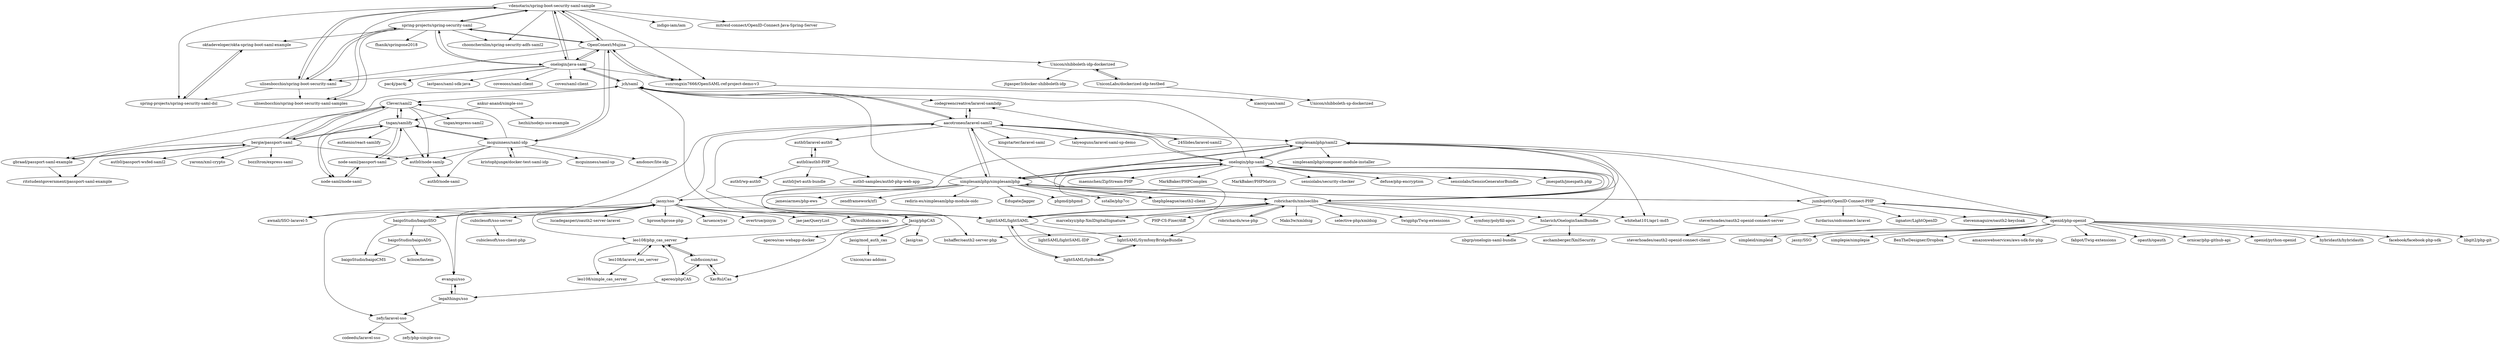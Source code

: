 digraph G {
"oktadeveloper/okta-spring-boot-saml-example" -> "spring-projects/spring-security-saml-dsl"
"spring-projects/spring-security-saml" -> "vdenotaris/spring-boot-security-saml-sample"
"spring-projects/spring-security-saml" -> "OpenConext/Mujina"
"spring-projects/spring-security-saml" -> "ulisesbocchio/spring-boot-security-saml"
"spring-projects/spring-security-saml" -> "onelogin/java-saml"
"spring-projects/spring-security-saml" -> "ulisesbocchio/spring-boot-security-saml-samples"
"spring-projects/spring-security-saml" -> "fhanik/springone2018"
"spring-projects/spring-security-saml" -> "oktadeveloper/okta-spring-boot-saml-example"
"spring-projects/spring-security-saml" -> "choonchernlim/spring-security-adfs-saml2"
"openid/php-openid" -> "jumbojett/OpenID-Connect-PHP"
"openid/php-openid" -> "opauth/opauth" ["e"=1]
"openid/php-openid" -> "ornicar/php-github-api" ["e"=1]
"openid/php-openid" -> "openid/python-openid" ["e"=1]
"openid/php-openid" -> "hybridauth/hybridauth" ["e"=1]
"openid/php-openid" -> "simplesamlphp/saml2"
"openid/php-openid" -> "facebook/facebook-php-sdk" ["e"=1]
"openid/php-openid" -> "libgit2/php-git" ["e"=1]
"openid/php-openid" -> "bshaffer/oauth2-server-php" ["e"=1]
"openid/php-openid" -> "simpleid/simpleid"
"openid/php-openid" -> "jasny/SSO"
"openid/php-openid" -> "simplepie/simplepie" ["e"=1]
"openid/php-openid" -> "BenTheDesigner/Dropbox" ["e"=1]
"openid/php-openid" -> "amazonwebservices/aws-sdk-for-php" ["e"=1]
"openid/php-openid" -> "fabpot/Twig-extensions" ["e"=1]
"hslavich/OneloginSamlBundle" -> "aschamberger/XmlSecurity" ["e"=1]
"hslavich/OneloginSamlBundle" -> "nbgrp/onelogin-saml-bundle"
"mcguinness/saml-idp" -> "kristophjunge/docker-test-saml-idp"
"mcguinness/saml-idp" -> "auth0/node-samlp"
"mcguinness/saml-idp" -> "mcguinness/saml-sp"
"mcguinness/saml-idp" -> "tngan/samlify"
"mcguinness/saml-idp" -> "OpenConext/Mujina"
"mcguinness/saml-idp" -> "amdonov/lite-idp" ["e"=1]
"mcguinness/saml-idp" -> "node-saml/passport-saml"
"mcguinness/saml-idp" -> "Clever/saml2"
"mcguinness/saml-idp" -> "auth0/node-saml"
"auth0/auth0-PHP" -> "auth0/laravel-auth0"
"auth0/auth0-PHP" -> "auth0/jwt-auth-bundle"
"auth0/auth0-PHP" -> "auth0-samples/auth0-php-web-app"
"auth0/auth0-PHP" -> "auth0/wp-auth0"
"auth0/laravel-auth0" -> "auth0/auth0-PHP"
"tngan/samlify" -> "Clever/saml2"
"tngan/samlify" -> "authenio/react-samlify"
"tngan/samlify" -> "node-saml/passport-saml"
"tngan/samlify" -> "node-saml/node-saml"
"tngan/samlify" -> "mcguinness/saml-idp"
"tngan/samlify" -> "bergie/passport-saml"
"tngan/samlify" -> "auth0/node-samlp"
"OpenConext/Mujina" -> "sunrongxin7666/OpenSAML-ref-project-demo-v3"
"OpenConext/Mujina" -> "spring-projects/spring-security-saml"
"OpenConext/Mujina" -> "vdenotaris/spring-boot-security-saml-sample"
"OpenConext/Mujina" -> "onelogin/java-saml"
"OpenConext/Mujina" -> "ulisesbocchio/spring-boot-security-saml"
"OpenConext/Mujina" -> "mcguinness/saml-idp"
"OpenConext/Mujina" -> "Unicon/shibboleth-idp-dockerized"
"onelogin/java-saml" -> "OpenConext/Mujina"
"onelogin/java-saml" -> "spring-projects/spring-security-saml"
"onelogin/java-saml" -> "lastpass/saml-sdk-java"
"onelogin/java-saml" -> "vdenotaris/spring-boot-security-saml-sample"
"onelogin/java-saml" -> "coveooss/saml-client"
"onelogin/java-saml" -> "sunrongxin7666/OpenSAML-ref-project-demo-v3"
"onelogin/java-saml" -> "pac4j/pac4j" ["e"=1]
"onelogin/java-saml" -> "jch/saml"
"onelogin/java-saml" -> "coveo/saml-client"
"onelogin/java-saml" -> "ulisesbocchio/spring-boot-security-saml"
"baigoStudio/baigoADS" -> "baigoStudio/baigoCMS"
"baigoStudio/baigoADS" -> "kcloze/fastem"
"sunrongxin7666/OpenSAML-ref-project-demo-v3" -> "xiaosiyuan/saml"
"sunrongxin7666/OpenSAML-ref-project-demo-v3" -> "OpenConext/Mujina"
"kristophjunge/docker-test-saml-idp" -> "mcguinness/saml-idp"
"jasny/sso" -> "baigoStudio/baigoSSO"
"jasny/sso" -> "evangui/sso"
"jasny/sso" -> "cubiclesoft/sso-server"
"jasny/sso" -> "bshaffer/oauth2-server-php" ["e"=1]
"jasny/sso" -> "aacotroneo/laravel-saml2"
"jasny/sso" -> "zefy/laravel-sso"
"jasny/sso" -> "Jasig/phpCAS"
"jasny/sso" -> "lucadegasperi/oauth2-server-laravel" ["e"=1]
"jasny/sso" -> "leo108/php_cas_server"
"jasny/sso" -> "hprose/hprose-php" ["e"=1]
"jasny/sso" -> "awnali/SSO-laravel-5"
"jasny/sso" -> "laruence/yar" ["e"=1]
"jasny/sso" -> "overtrue/pinyin" ["e"=1]
"jasny/sso" -> "jae-jae/QueryList" ["e"=1]
"jasny/sso" -> "0k/multidomain-sso"
"vdenotaris/spring-boot-security-saml-sample" -> "spring-projects/spring-security-saml"
"vdenotaris/spring-boot-security-saml-sample" -> "ulisesbocchio/spring-boot-security-saml"
"vdenotaris/spring-boot-security-saml-sample" -> "OpenConext/Mujina"
"vdenotaris/spring-boot-security-saml-sample" -> "onelogin/java-saml"
"vdenotaris/spring-boot-security-saml-sample" -> "ulisesbocchio/spring-boot-security-saml-samples"
"vdenotaris/spring-boot-security-saml-sample" -> "choonchernlim/spring-security-adfs-saml2"
"vdenotaris/spring-boot-security-saml-sample" -> "sunrongxin7666/OpenSAML-ref-project-demo-v3"
"vdenotaris/spring-boot-security-saml-sample" -> "indigo-iam/iam"
"vdenotaris/spring-boot-security-saml-sample" -> "mitreid-connect/OpenID-Connect-Java-Spring-Server" ["e"=1]
"vdenotaris/spring-boot-security-saml-sample" -> "spring-projects/spring-security-saml-dsl"
"Jasig/phpCAS" -> "Jasig/mod_auth_cas"
"Jasig/phpCAS" -> "XavRsl/Cas"
"Jasig/phpCAS" -> "leo108/php_cas_server"
"Jasig/phpCAS" -> "Jasig/cas" ["e"=1]
"Jasig/phpCAS" -> "apereo/cas-webapp-docker" ["e"=1]
"evangui/sso" -> "legalthings/sso"
"onelogin/php-saml" -> "aacotroneo/laravel-saml2"
"onelogin/php-saml" -> "simplesamlphp/simplesamlphp"
"onelogin/php-saml" -> "hslavich/OneloginSamlBundle"
"onelogin/php-saml" -> "robrichards/xmlseclibs"
"onelogin/php-saml" -> "simplesamlphp/saml2"
"onelogin/php-saml" -> "maennchen/ZipStream-PHP" ["e"=1]
"onelogin/php-saml" -> "lightSAML/lightSAML"
"onelogin/php-saml" -> "jch/saml"
"onelogin/php-saml" -> "MarkBaker/PHPComplex" ["e"=1]
"onelogin/php-saml" -> "MarkBaker/PHPMatrix" ["e"=1]
"onelogin/php-saml" -> "sensiolabs/security-checker" ["e"=1]
"onelogin/php-saml" -> "defuse/php-encryption" ["e"=1]
"onelogin/php-saml" -> "thephpleague/oauth2-client" ["e"=1]
"onelogin/php-saml" -> "sensiolabs/SensioGeneratorBundle" ["e"=1]
"onelogin/php-saml" -> "jmespath/jmespath.php" ["e"=1]
"UniconLabs/dockerized-idp-testbed" -> "Unicon/shibboleth-idp-dockerized"
"UniconLabs/dockerized-idp-testbed" -> "Unicon/shibboleth-sp-dockerized"
"lightSAML/lightSAML" -> "lightSAML/SymfonyBridgeBundle"
"lightSAML/lightSAML" -> "lightSAML/SpBundle"
"lightSAML/lightSAML" -> "lightSAML/lightSAML-IDP"
"lightSAML/lightSAML" -> "robrichards/xmlseclibs"
"ankur-anand/simple-sso" -> "tngan/samlify"
"ankur-anand/simple-sso" -> "hezhii/nodejs-sso-example"
"apereo/phpCAS" -> "subfission/cas"
"apereo/phpCAS" -> "leo108/php_cas_server"
"apereo/phpCAS" -> "legalthings/sso"
"jumbojett/OpenID-Connect-PHP" -> "stevenmaguire/oauth2-keycloak"
"jumbojett/OpenID-Connect-PHP" -> "steverhoades/oauth2-openid-connect-server"
"jumbojett/OpenID-Connect-PHP" -> "openid/php-openid"
"jumbojett/OpenID-Connect-PHP" -> "furdarius/oidconnect-laravel"
"jumbojett/OpenID-Connect-PHP" -> "iignatov/LightOpenID"
"jumbojett/OpenID-Connect-PHP" -> "simplesamlphp/saml2"
"jumbojett/OpenID-Connect-PHP" -> "simplesamlphp/simplesamlphp"
"aacotroneo/laravel-saml2" -> "onelogin/php-saml"
"aacotroneo/laravel-saml2" -> "codegreencreative/laravel-samlidp"
"aacotroneo/laravel-saml2" -> "kingstarter/laravel-saml"
"aacotroneo/laravel-saml2" -> "jch/saml"
"aacotroneo/laravel-saml2" -> "24Slides/laravel-saml2"
"aacotroneo/laravel-saml2" -> "taiyeoguns/laravel-saml-sp-demo"
"aacotroneo/laravel-saml2" -> "awnali/SSO-laravel-5"
"aacotroneo/laravel-saml2" -> "robrichards/xmlseclibs"
"aacotroneo/laravel-saml2" -> "lightSAML/lightSAML"
"aacotroneo/laravel-saml2" -> "auth0/laravel-auth0"
"aacotroneo/laravel-saml2" -> "simplesamlphp/simplesamlphp"
"aacotroneo/laravel-saml2" -> "simplesamlphp/saml2"
"simplesamlphp/simplesamlphp" -> "simplesamlphp/saml2"
"simplesamlphp/simplesamlphp" -> "onelogin/php-saml"
"simplesamlphp/simplesamlphp" -> "robrichards/xmlseclibs"
"simplesamlphp/simplesamlphp" -> "aacotroneo/laravel-saml2"
"simplesamlphp/simplesamlphp" -> "rediris-es/simplesamlphp-module-oidc"
"simplesamlphp/simplesamlphp" -> "jch/saml"
"simplesamlphp/simplesamlphp" -> "jumbojett/OpenID-Connect-PHP"
"simplesamlphp/simplesamlphp" -> "thephpleague/oauth2-client" ["e"=1]
"simplesamlphp/simplesamlphp" -> "Edugate/Jagger"
"simplesamlphp/simplesamlphp" -> "phpmd/phpmd" ["e"=1]
"simplesamlphp/simplesamlphp" -> "sstalle/php7cc" ["e"=1]
"simplesamlphp/simplesamlphp" -> "Jasig/phpCAS"
"simplesamlphp/simplesamlphp" -> "jasny/sso"
"simplesamlphp/simplesamlphp" -> "jamesiarmes/php-ews" ["e"=1]
"simplesamlphp/simplesamlphp" -> "zendframework/zf1" ["e"=1]
"baigoStudio/baigoSSO" -> "evangui/sso"
"baigoStudio/baigoSSO" -> "baigoStudio/baigoADS"
"baigoStudio/baigoSSO" -> "baigoStudio/baigoCMS"
"baigoStudio/baigoSSO" -> "jasny/sso"
"robrichards/xmlseclibs" -> "robrichards/wse-php"
"robrichards/xmlseclibs" -> "Maks3w/xmldsig"
"robrichards/xmlseclibs" -> "lightSAML/lightSAML"
"robrichards/xmlseclibs" -> "onelogin/php-saml"
"robrichards/xmlseclibs" -> "simplesamlphp/saml2"
"robrichards/xmlseclibs" -> "selective-php/xmldsig"
"robrichards/xmlseclibs" -> "hslavich/OneloginSamlBundle"
"robrichards/xmlseclibs" -> "lightSAML/SymfonyBridgeBundle"
"robrichards/xmlseclibs" -> "whitehat101/apr1-md5"
"robrichards/xmlseclibs" -> "twigphp/Twig-extensions" ["e"=1]
"robrichards/xmlseclibs" -> "symfony/polyfill-apcu" ["e"=1]
"robrichards/xmlseclibs" -> "marcelxyz/php-XmlDigitalSignature"
"robrichards/xmlseclibs" -> "PHP-CS-Fixer/diff" ["e"=1]
"bergie/passport-saml" -> "gbraad/passport-saml-example"
"bergie/passport-saml" -> "bozzltron/express-saml"
"bergie/passport-saml" -> "Clever/saml2"
"bergie/passport-saml" -> "tngan/samlify"
"bergie/passport-saml" -> "auth0/passport-wsfed-saml2"
"bergie/passport-saml" -> "ritstudentgovernment/passport-saml-example"
"bergie/passport-saml" -> "auth0/node-samlp"
"bergie/passport-saml" -> "jch/saml"
"bergie/passport-saml" -> "yaronn/xml-crypto" ["e"=1]
"spring-projects/spring-security-saml-dsl" -> "oktadeveloper/okta-spring-boot-saml-example"
"leo108/php_cas_server" -> "leo108/laravel_cas_server"
"leo108/php_cas_server" -> "leo108/simple_cas_server"
"leo108/php_cas_server" -> "subfission/cas"
"jch/saml" -> "aacotroneo/laravel-saml2"
"jch/saml" -> "Clever/saml2"
"jch/saml" -> "lightSAML/lightSAML"
"jch/saml" -> "codegreencreative/laravel-samlidp"
"jch/saml" -> "onelogin/java-saml"
"gbraad/passport-saml-example" -> "ritstudentgovernment/passport-saml-example"
"gbraad/passport-saml-example" -> "bergie/passport-saml"
"leo108/laravel_cas_server" -> "leo108/php_cas_server"
"leo108/laravel_cas_server" -> "leo108/simple_cas_server"
"subfission/cas" -> "XavRsl/Cas"
"subfission/cas" -> "leo108/php_cas_server"
"subfission/cas" -> "apereo/phpCAS"
"Unicon/shibboleth-idp-dockerized" -> "UniconLabs/dockerized-idp-testbed"
"Unicon/shibboleth-idp-dockerized" -> "jtgasper3/docker-shibboleth-idp"
"ulisesbocchio/spring-boot-security-saml" -> "vdenotaris/spring-boot-security-saml-sample"
"ulisesbocchio/spring-boot-security-saml" -> "ulisesbocchio/spring-boot-security-saml-samples"
"ulisesbocchio/spring-boot-security-saml" -> "spring-projects/spring-security-saml"
"ulisesbocchio/spring-boot-security-saml" -> "spring-projects/spring-security-saml-dsl"
"simplesamlphp/saml2" -> "simplesamlphp/simplesamlphp"
"simplesamlphp/saml2" -> "whitehat101/apr1-md5"
"simplesamlphp/saml2" -> "simplesamlphp/composer-module-installer"
"simplesamlphp/saml2" -> "robrichards/xmlseclibs"
"simplesamlphp/saml2" -> "onelogin/php-saml"
"simplesamlphp/saml2" -> "lightSAML/lightSAML"
"auth0/node-samlp" -> "auth0/node-saml"
"XavRsl/Cas" -> "subfission/cas"
"Clever/saml2" -> "tngan/samlify"
"Clever/saml2" -> "auth0/node-samlp"
"Clever/saml2" -> "tngan/express-saml2"
"Clever/saml2" -> "bergie/passport-saml"
"Clever/saml2" -> "gbraad/passport-saml-example"
"Clever/saml2" -> "node-saml/node-saml"
"node-saml/node-saml" -> "node-saml/passport-saml"
"node-saml/passport-saml" -> "node-saml/node-saml"
"node-saml/passport-saml" -> "tngan/samlify"
"codegreencreative/laravel-samlidp" -> "aacotroneo/laravel-saml2"
"steverhoades/oauth2-openid-connect-server" -> "steverhoades/oauth2-openid-connect-client"
"robrichards/wse-php" -> "robrichards/xmlseclibs"
"cubiclesoft/sso-server" -> "cubiclesoft/sso-client-php"
"Jasig/mod_auth_cas" -> "Unicon/cas-addons" ["e"=1]
"24Slides/laravel-saml2" -> "codegreencreative/laravel-samlidp"
"lightSAML/SpBundle" -> "lightSAML/SymfonyBridgeBundle"
"lightSAML/SpBundle" -> "lightSAML/lightSAML"
"lightSAML/SymfonyBridgeBundle" -> "lightSAML/SpBundle"
"legalthings/sso" -> "evangui/sso"
"legalthings/sso" -> "zefy/laravel-sso"
"zefy/laravel-sso" -> "codeedu/laravel-sso"
"zefy/laravel-sso" -> "zefy/php-simple-sso"
"oktadeveloper/okta-spring-boot-saml-example" ["l"="-28.98,-42.223"]
"spring-projects/spring-security-saml-dsl" ["l"="-28.964,-42.215"]
"spring-projects/spring-security-saml" ["l"="-28.942,-42.236"]
"vdenotaris/spring-boot-security-saml-sample" ["l"="-28.94,-42.218"]
"OpenConext/Mujina" ["l"="-28.91,-42.246"]
"ulisesbocchio/spring-boot-security-saml" ["l"="-28.925,-42.226"]
"onelogin/java-saml" ["l"="-28.898,-42.215"]
"ulisesbocchio/spring-boot-security-saml-samples" ["l"="-28.96,-42.226"]
"fhanik/springone2018" ["l"="-28.966,-42.252"]
"choonchernlim/spring-security-adfs-saml2" ["l"="-28.969,-42.237"]
"openid/php-openid" ["l"="-28.806,-42.046"]
"jumbojett/OpenID-Connect-PHP" ["l"="-28.79,-42.066"]
"opauth/opauth" ["l"="-24.22,-42.837"]
"ornicar/php-github-api" ["l"="-24.131,-42.545"]
"openid/python-openid" ["l"="26.663,1.988"]
"hybridauth/hybridauth" ["l"="-28.106,-41.082"]
"simplesamlphp/saml2" ["l"="-28.774,-42.109"]
"facebook/facebook-php-sdk" ["l"="-28.201,-41.214"]
"libgit2/php-git" ["l"="-24.263,-42.674"]
"bshaffer/oauth2-server-php" ["l"="-27.98,-41.224"]
"simpleid/simpleid" ["l"="-28.845,-42.031"]
"jasny/SSO" ["l"="-28.794,-42.014"]
"simplepie/simplepie" ["l"="-29.857,-20.83"]
"BenTheDesigner/Dropbox" ["l"="-28.382,-41.176"]
"amazonwebservices/aws-sdk-for-php" ["l"="-28.293,-41.152"]
"fabpot/Twig-extensions" ["l"="-24.012,-42.716"]
"hslavich/OneloginSamlBundle" ["l"="-28.73,-42.163"]
"aschamberger/XmlSecurity" ["l"="-28.158,-40.683"]
"nbgrp/onelogin-saml-bundle" ["l"="-28.714,-42.182"]
"mcguinness/saml-idp" ["l"="-28.861,-42.273"]
"kristophjunge/docker-test-saml-idp" ["l"="-28.885,-42.291"]
"auth0/node-samlp" ["l"="-28.833,-42.258"]
"mcguinness/saml-sp" ["l"="-28.865,-42.302"]
"tngan/samlify" ["l"="-28.817,-42.277"]
"amdonov/lite-idp" ["l"="-15.352,-2.653"]
"node-saml/passport-saml" ["l"="-28.834,-42.294"]
"Clever/saml2" ["l"="-28.81,-42.255"]
"auth0/node-saml" ["l"="-28.858,-42.254"]
"auth0/auth0-PHP" ["l"="-28.924,-42.084"]
"auth0/laravel-auth0" ["l"="-28.881,-42.098"]
"auth0/jwt-auth-bundle" ["l"="-28.962,-42.075"]
"auth0-samples/auth0-php-web-app" ["l"="-28.952,-42.095"]
"auth0/wp-auth0" ["l"="-28.941,-42.058"]
"authenio/react-samlify" ["l"="-28.791,-42.299"]
"node-saml/node-saml" ["l"="-28.813,-42.291"]
"bergie/passport-saml" ["l"="-28.79,-42.242"]
"sunrongxin7666/OpenSAML-ref-project-demo-v3" ["l"="-28.928,-42.247"]
"Unicon/shibboleth-idp-dockerized" ["l"="-28.957,-42.289"]
"lastpass/saml-sdk-java" ["l"="-28.921,-42.193"]
"coveooss/saml-client" ["l"="-28.898,-42.188"]
"pac4j/pac4j" ["l"="9.4,21.332"]
"jch/saml" ["l"="-28.811,-42.175"]
"coveo/saml-client" ["l"="-28.873,-42.204"]
"baigoStudio/baigoADS" ["l"="-28.588,-42.122"]
"baigoStudio/baigoCMS" ["l"="-28.584,-42.106"]
"kcloze/fastem" ["l"="-28.568,-42.133"]
"xiaosiyuan/saml" ["l"="-28.942,-42.266"]
"jasny/sso" ["l"="-28.672,-42.085"]
"baigoStudio/baigoSSO" ["l"="-28.623,-42.098"]
"evangui/sso" ["l"="-28.623,-42.072"]
"cubiclesoft/sso-server" ["l"="-28.649,-42.065"]
"aacotroneo/laravel-saml2" ["l"="-28.79,-42.126"]
"zefy/laravel-sso" ["l"="-28.601,-42.074"]
"Jasig/phpCAS" ["l"="-28.695,-42.05"]
"lucadegasperi/oauth2-server-laravel" ["l"="-26.162,-39.862"]
"leo108/php_cas_server" ["l"="-28.652,-42.03"]
"hprose/hprose-php" ["l"="-26.884,-43.056"]
"awnali/SSO-laravel-5" ["l"="-28.72,-42.102"]
"laruence/yar" ["l"="-26.848,-43.12"]
"overtrue/pinyin" ["l"="-27.06,-42.971"]
"jae-jae/QueryList" ["l"="-27.094,-42.987"]
"0k/multidomain-sso" ["l"="-28.656,-42.106"]
"indigo-iam/iam" ["l"="-28.974,-42.197"]
"mitreid-connect/OpenID-Connect-Java-Spring-Server" ["l"="9.408,21.116"]
"Jasig/mod_auth_cas" ["l"="-28.707,-42.025"]
"XavRsl/Cas" ["l"="-28.668,-42.022"]
"Jasig/cas" ["l"="9.608,21.211"]
"apereo/cas-webapp-docker" ["l"="8.59,19.379"]
"legalthings/sso" ["l"="-28.598,-42.052"]
"onelogin/php-saml" ["l"="-28.764,-42.134"]
"simplesamlphp/simplesamlphp" ["l"="-28.754,-42.099"]
"robrichards/xmlseclibs" ["l"="-28.739,-42.137"]
"maennchen/ZipStream-PHP" ["l"="-27.652,-40.887"]
"lightSAML/lightSAML" ["l"="-28.771,-42.152"]
"MarkBaker/PHPComplex" ["l"="-27.715,-40.963"]
"MarkBaker/PHPMatrix" ["l"="-27.694,-40.963"]
"sensiolabs/security-checker" ["l"="-27.982,-40.794"]
"defuse/php-encryption" ["l"="-27.747,-41.11"]
"thephpleague/oauth2-client" ["l"="-27.877,-40.937"]
"sensiolabs/SensioGeneratorBundle" ["l"="-28.051,-40.761"]
"jmespath/jmespath.php" ["l"="-27.832,-41.004"]
"UniconLabs/dockerized-idp-testbed" ["l"="-28.97,-42.308"]
"Unicon/shibboleth-sp-dockerized" ["l"="-28.985,-42.324"]
"lightSAML/SymfonyBridgeBundle" ["l"="-28.751,-42.159"]
"lightSAML/SpBundle" ["l"="-28.762,-42.17"]
"lightSAML/lightSAML-IDP" ["l"="-28.782,-42.171"]
"ankur-anand/simple-sso" ["l"="-28.796,-42.327"]
"hezhii/nodejs-sso-example" ["l"="-28.788,-42.351"]
"apereo/phpCAS" ["l"="-28.608,-42.022"]
"subfission/cas" ["l"="-28.636,-42.018"]
"stevenmaguire/oauth2-keycloak" ["l"="-28.768,-42.037"]
"steverhoades/oauth2-openid-connect-server" ["l"="-28.819,-42.02"]
"furdarius/oidconnect-laravel" ["l"="-28.817,-42.074"]
"iignatov/LightOpenID" ["l"="-28.834,-42.061"]
"codegreencreative/laravel-samlidp" ["l"="-28.815,-42.147"]
"kingstarter/laravel-saml" ["l"="-28.822,-42.109"]
"24Slides/laravel-saml2" ["l"="-28.834,-42.135"]
"taiyeoguns/laravel-saml-sp-demo" ["l"="-28.819,-42.122"]
"rediris-es/simplesamlphp-module-oidc" ["l"="-28.736,-42.081"]
"Edugate/Jagger" ["l"="-28.754,-42.079"]
"phpmd/phpmd" ["l"="-24.537,-42.949"]
"sstalle/php7cc" ["l"="-24.588,-42.886"]
"jamesiarmes/php-ews" ["l"="-27.461,-41.094"]
"zendframework/zf1" ["l"="-30.615,-40.672"]
"robrichards/wse-php" ["l"="-28.714,-42.146"]
"Maks3w/xmldsig" ["l"="-28.699,-42.16"]
"selective-php/xmldsig" ["l"="-28.707,-42.127"]
"whitehat101/apr1-md5" ["l"="-28.743,-42.118"]
"twigphp/Twig-extensions" ["l"="-27.988,-40.724"]
"symfony/polyfill-apcu" ["l"="-28.035,-40.8"]
"marcelxyz/php-XmlDigitalSignature" ["l"="-28.693,-42.14"]
"PHP-CS-Fixer/diff" ["l"="-27.889,-40.815"]
"gbraad/passport-saml-example" ["l"="-28.775,-42.259"]
"bozzltron/express-saml" ["l"="-28.754,-42.245"]
"auth0/passport-wsfed-saml2" ["l"="-28.756,-42.228"]
"ritstudentgovernment/passport-saml-example" ["l"="-28.755,-42.261"]
"yaronn/xml-crypto" ["l"="24.98,-34.124"]
"leo108/laravel_cas_server" ["l"="-28.647,-42.005"]
"leo108/simple_cas_server" ["l"="-28.665,-42.003"]
"jtgasper3/docker-shibboleth-idp" ["l"="-28.989,-42.294"]
"simplesamlphp/composer-module-installer" ["l"="-28.794,-42.097"]
"tngan/express-saml2" ["l"="-28.783,-42.277"]
"steverhoades/oauth2-openid-connect-client" ["l"="-28.833,-41.998"]
"cubiclesoft/sso-client-php" ["l"="-28.635,-42.053"]
"Unicon/cas-addons" ["l"="9.574,21.091"]
"codeedu/laravel-sso" ["l"="-28.574,-42.068"]
"zefy/php-simple-sso" ["l"="-28.576,-42.08"]
}